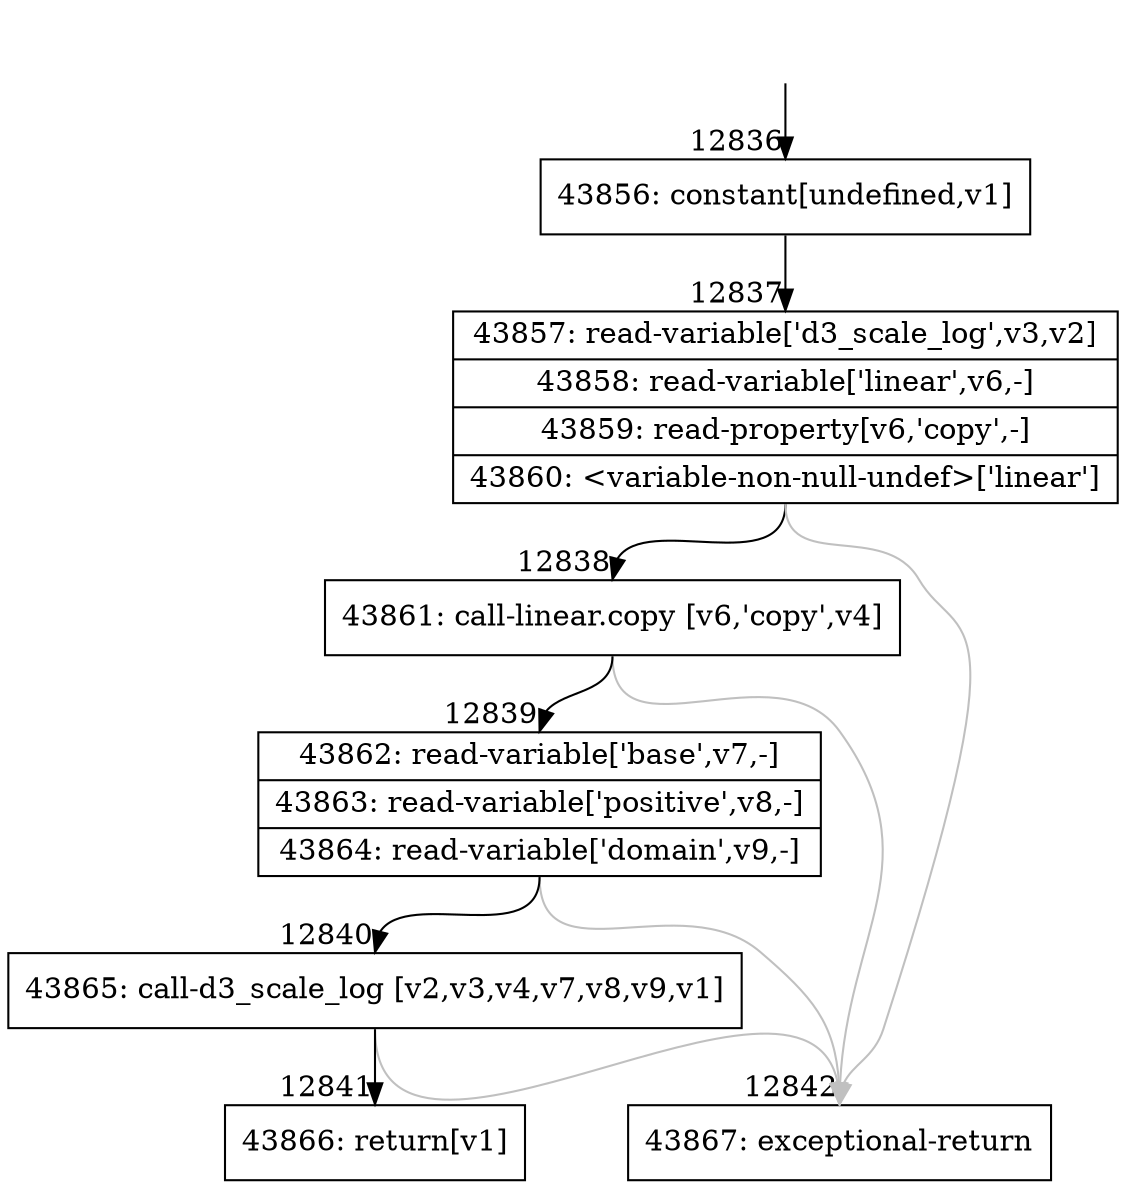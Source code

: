 digraph {
rankdir="TD"
BB_entry1184[shape=none,label=""];
BB_entry1184 -> BB12836 [tailport=s, headport=n, headlabel="    12836"]
BB12836 [shape=record label="{43856: constant[undefined,v1]}" ] 
BB12836 -> BB12837 [tailport=s, headport=n, headlabel="      12837"]
BB12837 [shape=record label="{43857: read-variable['d3_scale_log',v3,v2]|43858: read-variable['linear',v6,-]|43859: read-property[v6,'copy',-]|43860: \<variable-non-null-undef\>['linear']}" ] 
BB12837 -> BB12838 [tailport=s, headport=n, headlabel="      12838"]
BB12837 -> BB12842 [tailport=s, headport=n, color=gray, headlabel="      12842"]
BB12838 [shape=record label="{43861: call-linear.copy [v6,'copy',v4]}" ] 
BB12838 -> BB12839 [tailport=s, headport=n, headlabel="      12839"]
BB12838 -> BB12842 [tailport=s, headport=n, color=gray]
BB12839 [shape=record label="{43862: read-variable['base',v7,-]|43863: read-variable['positive',v8,-]|43864: read-variable['domain',v9,-]}" ] 
BB12839 -> BB12840 [tailport=s, headport=n, headlabel="      12840"]
BB12839 -> BB12842 [tailport=s, headport=n, color=gray]
BB12840 [shape=record label="{43865: call-d3_scale_log [v2,v3,v4,v7,v8,v9,v1]}" ] 
BB12840 -> BB12841 [tailport=s, headport=n, headlabel="      12841"]
BB12840 -> BB12842 [tailport=s, headport=n, color=gray]
BB12841 [shape=record label="{43866: return[v1]}" ] 
BB12842 [shape=record label="{43867: exceptional-return}" ] 
//#$~ 7650
}
